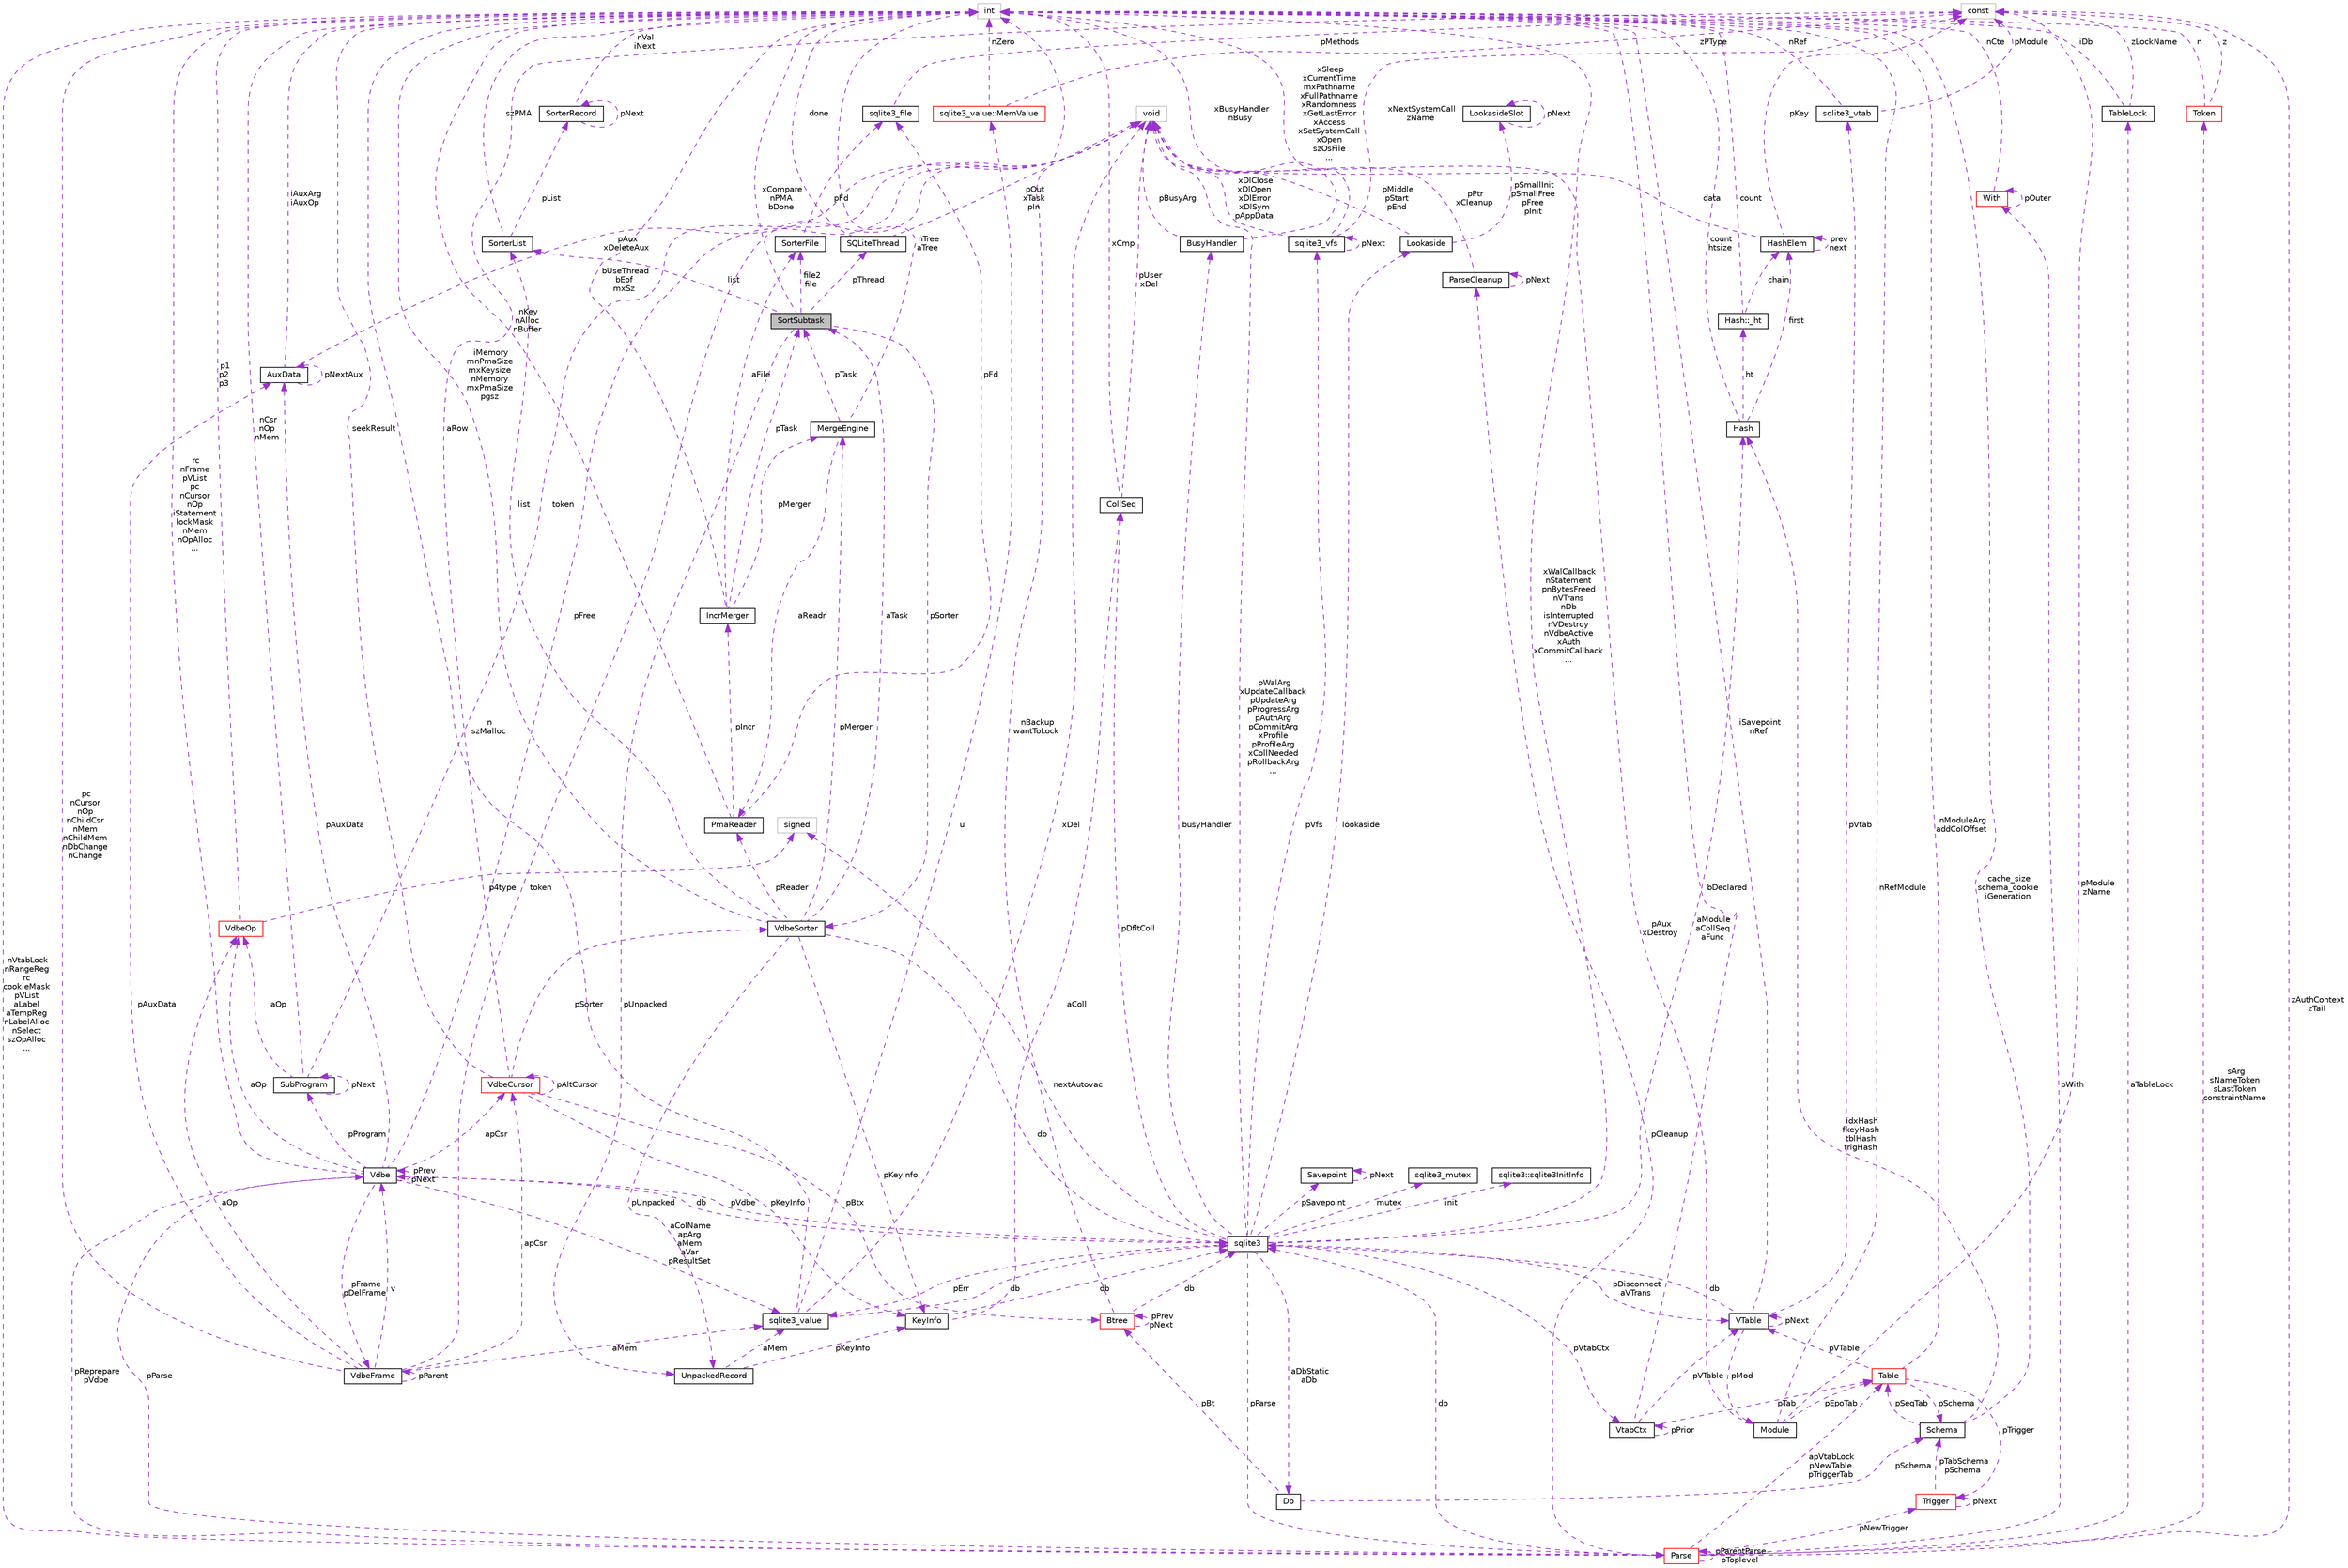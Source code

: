 digraph "SortSubtask"
{
 // LATEX_PDF_SIZE
  edge [fontname="Helvetica",fontsize="10",labelfontname="Helvetica",labelfontsize="10"];
  node [fontname="Helvetica",fontsize="10",shape=record];
  Node1 [label="SortSubtask",height=0.2,width=0.4,color="black", fillcolor="grey75", style="filled", fontcolor="black",tooltip=" "];
  Node2 -> Node1 [dir="back",color="darkorchid3",fontsize="10",style="dashed",label=" list" ,fontname="Helvetica"];
  Node2 [label="SorterList",height=0.2,width=0.4,color="black", fillcolor="white", style="filled",URL="$structSorterList.html",tooltip=" "];
  Node3 -> Node2 [dir="back",color="darkorchid3",fontsize="10",style="dashed",label=" pList" ,fontname="Helvetica"];
  Node3 [label="SorterRecord",height=0.2,width=0.4,color="black", fillcolor="white", style="filled",URL="$structSorterRecord.html",tooltip=" "];
  Node3 -> Node3 [dir="back",color="darkorchid3",fontsize="10",style="dashed",label=" pNext" ,fontname="Helvetica"];
  Node4 -> Node3 [dir="back",color="darkorchid3",fontsize="10",style="dashed",label=" nVal\niNext" ,fontname="Helvetica"];
  Node4 [label="int",height=0.2,width=0.4,color="grey75", fillcolor="white", style="filled",tooltip=" "];
  Node4 -> Node2 [dir="back",color="darkorchid3",fontsize="10",style="dashed",label=" szPMA" ,fontname="Helvetica"];
  Node4 -> Node1 [dir="back",color="darkorchid3",fontsize="10",style="dashed",label=" xCompare\nnPMA\nbDone" ,fontname="Helvetica"];
  Node5 -> Node1 [dir="back",color="darkorchid3",fontsize="10",style="dashed",label=" pSorter" ,fontname="Helvetica"];
  Node5 [label="VdbeSorter",height=0.2,width=0.4,color="black", fillcolor="white", style="filled",URL="$structVdbeSorter.html",tooltip=" "];
  Node2 -> Node5 [dir="back",color="darkorchid3",fontsize="10",style="dashed",label=" list" ,fontname="Helvetica"];
  Node6 -> Node5 [dir="back",color="darkorchid3",fontsize="10",style="dashed",label=" db" ,fontname="Helvetica"];
  Node6 [label="sqlite3",height=0.2,width=0.4,color="black", fillcolor="white", style="filled",URL="$structsqlite3.html",tooltip=" "];
  Node7 -> Node6 [dir="back",color="darkorchid3",fontsize="10",style="dashed",label=" pVdbe" ,fontname="Helvetica"];
  Node7 [label="Vdbe",height=0.2,width=0.4,color="black", fillcolor="white", style="filled",URL="$structVdbe.html",tooltip=" "];
  Node7 -> Node7 [dir="back",color="darkorchid3",fontsize="10",style="dashed",label=" pPrev\npNext" ,fontname="Helvetica"];
  Node6 -> Node7 [dir="back",color="darkorchid3",fontsize="10",style="dashed",label=" db" ,fontname="Helvetica"];
  Node8 -> Node7 [dir="back",color="darkorchid3",fontsize="10",style="dashed",label=" pFree" ,fontname="Helvetica"];
  Node8 [label="void",height=0.2,width=0.4,color="grey75", fillcolor="white", style="filled",tooltip=" "];
  Node9 -> Node7 [dir="back",color="darkorchid3",fontsize="10",style="dashed",label=" aColName\napArg\naMem\naVar\npResultSet" ,fontname="Helvetica"];
  Node9 [label="sqlite3_value",height=0.2,width=0.4,color="black", fillcolor="white", style="filled",URL="$structsqlite3__value.html",tooltip=" "];
  Node6 -> Node9 [dir="back",color="darkorchid3",fontsize="10",style="dashed",label=" db" ,fontname="Helvetica"];
  Node8 -> Node9 [dir="back",color="darkorchid3",fontsize="10",style="dashed",label=" xDel" ,fontname="Helvetica"];
  Node10 -> Node9 [dir="back",color="darkorchid3",fontsize="10",style="dashed",label=" u" ,fontname="Helvetica"];
  Node10 [label="sqlite3_value::MemValue",height=0.2,width=0.4,color="red", fillcolor="white", style="filled",URL="$unionsqlite3__value_1_1MemValue.html",tooltip=" "];
  Node4 -> Node10 [dir="back",color="darkorchid3",fontsize="10",style="dashed",label=" nZero" ,fontname="Helvetica"];
  Node11 -> Node10 [dir="back",color="darkorchid3",fontsize="10",style="dashed",label=" zPType" ,fontname="Helvetica"];
  Node11 [label="const",height=0.2,width=0.4,color="grey75", fillcolor="white", style="filled",tooltip=" "];
  Node4 -> Node9 [dir="back",color="darkorchid3",fontsize="10",style="dashed",label=" n\nszMalloc" ,fontname="Helvetica"];
  Node14 -> Node7 [dir="back",color="darkorchid3",fontsize="10",style="dashed",label=" pFrame\npDelFrame" ,fontname="Helvetica"];
  Node14 [label="VdbeFrame",height=0.2,width=0.4,color="black", fillcolor="white", style="filled",URL="$structVdbeFrame.html",tooltip=" "];
  Node7 -> Node14 [dir="back",color="darkorchid3",fontsize="10",style="dashed",label=" v" ,fontname="Helvetica"];
  Node8 -> Node14 [dir="back",color="darkorchid3",fontsize="10",style="dashed",label=" token" ,fontname="Helvetica"];
  Node9 -> Node14 [dir="back",color="darkorchid3",fontsize="10",style="dashed",label=" aMem" ,fontname="Helvetica"];
  Node14 -> Node14 [dir="back",color="darkorchid3",fontsize="10",style="dashed",label=" pParent" ,fontname="Helvetica"];
  Node4 -> Node14 [dir="back",color="darkorchid3",fontsize="10",style="dashed",label=" pc\nnCursor\nnOp\nnChildCsr\nnMem\nnChildMem\nnDbChange\nnChange" ,fontname="Helvetica"];
  Node15 -> Node14 [dir="back",color="darkorchid3",fontsize="10",style="dashed",label=" pAuxData" ,fontname="Helvetica"];
  Node15 [label="AuxData",height=0.2,width=0.4,color="black", fillcolor="white", style="filled",URL="$structAuxData.html",tooltip=" "];
  Node8 -> Node15 [dir="back",color="darkorchid3",fontsize="10",style="dashed",label=" pAux\nxDeleteAux" ,fontname="Helvetica"];
  Node4 -> Node15 [dir="back",color="darkorchid3",fontsize="10",style="dashed",label=" iAuxArg\niAuxOp" ,fontname="Helvetica"];
  Node15 -> Node15 [dir="back",color="darkorchid3",fontsize="10",style="dashed",label=" pNextAux" ,fontname="Helvetica"];
  Node16 -> Node14 [dir="back",color="darkorchid3",fontsize="10",style="dashed",label=" apCsr" ,fontname="Helvetica"];
  Node16 [label="VdbeCursor",height=0.2,width=0.4,color="red", fillcolor="white", style="filled",URL="$structVdbeCursor.html",tooltip=" "];
  Node4 -> Node16 [dir="back",color="darkorchid3",fontsize="10",style="dashed",label=" seekResult" ,fontname="Helvetica"];
  Node16 -> Node16 [dir="back",color="darkorchid3",fontsize="10",style="dashed",label=" pAltCursor" ,fontname="Helvetica"];
  Node35 -> Node16 [dir="back",color="darkorchid3",fontsize="10",style="dashed",label=" pKeyInfo" ,fontname="Helvetica"];
  Node35 [label="KeyInfo",height=0.2,width=0.4,color="black", fillcolor="white", style="filled",URL="$structKeyInfo.html",tooltip=" "];
  Node6 -> Node35 [dir="back",color="darkorchid3",fontsize="10",style="dashed",label=" db" ,fontname="Helvetica"];
  Node36 -> Node35 [dir="back",color="darkorchid3",fontsize="10",style="dashed",label=" aColl" ,fontname="Helvetica"];
  Node36 [label="CollSeq",height=0.2,width=0.4,color="black", fillcolor="white", style="filled",URL="$structCollSeq.html",tooltip=" "];
  Node8 -> Node36 [dir="back",color="darkorchid3",fontsize="10",style="dashed",label=" pUser\nxDel" ,fontname="Helvetica"];
  Node4 -> Node36 [dir="back",color="darkorchid3",fontsize="10",style="dashed",label=" xCmp" ,fontname="Helvetica"];
  Node5 -> Node16 [dir="back",color="darkorchid3",fontsize="10",style="dashed",label=" pSorter" ,fontname="Helvetica"];
  Node23 -> Node16 [dir="back",color="darkorchid3",fontsize="10",style="dashed",label=" pBtx" ,fontname="Helvetica"];
  Node23 [label="Btree",height=0.2,width=0.4,color="red", fillcolor="white", style="filled",URL="$structBtree.html",tooltip=" "];
  Node6 -> Node23 [dir="back",color="darkorchid3",fontsize="10",style="dashed",label=" db" ,fontname="Helvetica"];
  Node4 -> Node23 [dir="back",color="darkorchid3",fontsize="10",style="dashed",label=" nBackup\nwantToLock" ,fontname="Helvetica"];
  Node23 -> Node23 [dir="back",color="darkorchid3",fontsize="10",style="dashed",label=" pPrev\npNext" ,fontname="Helvetica"];
  Node11 -> Node16 [dir="back",color="darkorchid3",fontsize="10",style="dashed",label=" aRow" ,fontname="Helvetica"];
  Node39 -> Node14 [dir="back",color="darkorchid3",fontsize="10",style="dashed",label=" aOp" ,fontname="Helvetica"];
  Node39 [label="VdbeOp",height=0.2,width=0.4,color="red", fillcolor="white", style="filled",URL="$structVdbeOp.html",tooltip=" "];
  Node4 -> Node39 [dir="back",color="darkorchid3",fontsize="10",style="dashed",label=" p1\np2\np3" ,fontname="Helvetica"];
  Node72 -> Node39 [dir="back",color="darkorchid3",fontsize="10",style="dashed",label=" p4type" ,fontname="Helvetica"];
  Node72 [label="signed",height=0.2,width=0.4,color="grey75", fillcolor="white", style="filled",tooltip=" "];
  Node4 -> Node7 [dir="back",color="darkorchid3",fontsize="10",style="dashed",label=" rc\nnFrame\npVList\npc\nnCursor\nnOp\niStatement\nlockMask\nnMem\nnOpAlloc\n..." ,fontname="Helvetica"];
  Node15 -> Node7 [dir="back",color="darkorchid3",fontsize="10",style="dashed",label=" pAuxData" ,fontname="Helvetica"];
  Node70 -> Node7 [dir="back",color="darkorchid3",fontsize="10",style="dashed",label=" pProgram" ,fontname="Helvetica"];
  Node70 [label="SubProgram",height=0.2,width=0.4,color="black", fillcolor="white", style="filled",URL="$structSubProgram.html",tooltip=" "];
  Node8 -> Node70 [dir="back",color="darkorchid3",fontsize="10",style="dashed",label=" token" ,fontname="Helvetica"];
  Node4 -> Node70 [dir="back",color="darkorchid3",fontsize="10",style="dashed",label=" nCsr\nnOp\nnMem" ,fontname="Helvetica"];
  Node70 -> Node70 [dir="back",color="darkorchid3",fontsize="10",style="dashed",label=" pNext" ,fontname="Helvetica"];
  Node39 -> Node70 [dir="back",color="darkorchid3",fontsize="10",style="dashed",label=" aOp" ,fontname="Helvetica"];
  Node16 -> Node7 [dir="back",color="darkorchid3",fontsize="10",style="dashed",label=" apCsr" ,fontname="Helvetica"];
  Node73 -> Node7 [dir="back",color="darkorchid3",fontsize="10",style="dashed",label=" pParse" ,fontname="Helvetica"];
  Node73 [label="Parse",height=0.2,width=0.4,color="red", fillcolor="white", style="filled",URL="$structParse.html",tooltip=" "];
  Node7 -> Node73 [dir="back",color="darkorchid3",fontsize="10",style="dashed",label=" pReprepare\npVdbe" ,fontname="Helvetica"];
  Node6 -> Node73 [dir="back",color="darkorchid3",fontsize="10",style="dashed",label=" db" ,fontname="Helvetica"];
  Node74 -> Node73 [dir="back",color="darkorchid3",fontsize="10",style="dashed",label=" pCleanup" ,fontname="Helvetica"];
  Node74 [label="ParseCleanup",height=0.2,width=0.4,color="black", fillcolor="white", style="filled",URL="$structParseCleanup.html",tooltip=" "];
  Node74 -> Node74 [dir="back",color="darkorchid3",fontsize="10",style="dashed",label=" pNext" ,fontname="Helvetica"];
  Node8 -> Node74 [dir="back",color="darkorchid3",fontsize="10",style="dashed",label=" pPtr\nxCleanup" ,fontname="Helvetica"];
  Node75 -> Node73 [dir="back",color="darkorchid3",fontsize="10",style="dashed",label=" aTableLock" ,fontname="Helvetica"];
  Node75 [label="TableLock",height=0.2,width=0.4,color="black", fillcolor="white", style="filled",URL="$structTableLock.html",tooltip=" "];
  Node4 -> Node75 [dir="back",color="darkorchid3",fontsize="10",style="dashed",label=" iDb" ,fontname="Helvetica"];
  Node11 -> Node75 [dir="back",color="darkorchid3",fontsize="10",style="dashed",label=" zLockName" ,fontname="Helvetica"];
  Node76 -> Node73 [dir="back",color="darkorchid3",fontsize="10",style="dashed",label=" sArg\nsNameToken\nsLastToken\nconstraintName" ,fontname="Helvetica"];
  Node76 [label="Token",height=0.2,width=0.4,color="red", fillcolor="white", style="filled",URL="$classToken.html",tooltip=" "];
  Node4 -> Node76 [dir="back",color="darkorchid3",fontsize="10",style="dashed",label=" n" ,fontname="Helvetica"];
  Node11 -> Node76 [dir="back",color="darkorchid3",fontsize="10",style="dashed",label=" z" ,fontname="Helvetica"];
  Node56 -> Node73 [dir="back",color="darkorchid3",fontsize="10",style="dashed",label=" pWith" ,fontname="Helvetica"];
  Node56 [label="With",height=0.2,width=0.4,color="red", fillcolor="white", style="filled",URL="$structWith.html",tooltip=" "];
  Node56 -> Node56 [dir="back",color="darkorchid3",fontsize="10",style="dashed",label=" pOuter" ,fontname="Helvetica"];
  Node4 -> Node56 [dir="back",color="darkorchid3",fontsize="10",style="dashed",label=" nCte" ,fontname="Helvetica"];
  Node4 -> Node73 [dir="back",color="darkorchid3",fontsize="10",style="dashed",label=" nVtabLock\nnRangeReg\nrc\ncookieMask\npVList\naLabel\naTempReg\nnLabelAlloc\nnSelect\nszOpAlloc\n..." ,fontname="Helvetica"];
  Node43 -> Node73 [dir="back",color="darkorchid3",fontsize="10",style="dashed",label=" apVtabLock\npNewTable\npTriggerTab" ,fontname="Helvetica"];
  Node43 [label="Table",height=0.2,width=0.4,color="red", fillcolor="white", style="filled",URL="$structTable.html",tooltip=" "];
  Node44 -> Node43 [dir="back",color="darkorchid3",fontsize="10",style="dashed",label=" pSchema" ,fontname="Helvetica"];
  Node44 [label="Schema",height=0.2,width=0.4,color="black", fillcolor="white", style="filled",URL="$structSchema.html",tooltip=" "];
  Node4 -> Node44 [dir="back",color="darkorchid3",fontsize="10",style="dashed",label=" cache_size\nschema_cookie\niGeneration" ,fontname="Helvetica"];
  Node43 -> Node44 [dir="back",color="darkorchid3",fontsize="10",style="dashed",label=" pSeqTab" ,fontname="Helvetica"];
  Node45 -> Node44 [dir="back",color="darkorchid3",fontsize="10",style="dashed",label=" idxHash\nfkeyHash\ntblHash\ntrigHash" ,fontname="Helvetica"];
  Node45 [label="Hash",height=0.2,width=0.4,color="black", fillcolor="white", style="filled",URL="$structHash.html",tooltip=" "];
  Node46 -> Node45 [dir="back",color="darkorchid3",fontsize="10",style="dashed",label=" ht" ,fontname="Helvetica"];
  Node46 [label="Hash::_ht",height=0.2,width=0.4,color="black", fillcolor="white", style="filled",URL="$structHash_1_1__ht.html",tooltip=" "];
  Node4 -> Node46 [dir="back",color="darkorchid3",fontsize="10",style="dashed",label=" count" ,fontname="Helvetica"];
  Node47 -> Node46 [dir="back",color="darkorchid3",fontsize="10",style="dashed",label=" chain" ,fontname="Helvetica"];
  Node47 [label="HashElem",height=0.2,width=0.4,color="black", fillcolor="white", style="filled",URL="$structHashElem.html",tooltip=" "];
  Node8 -> Node47 [dir="back",color="darkorchid3",fontsize="10",style="dashed",label=" data" ,fontname="Helvetica"];
  Node47 -> Node47 [dir="back",color="darkorchid3",fontsize="10",style="dashed",label=" prev\nnext" ,fontname="Helvetica"];
  Node11 -> Node47 [dir="back",color="darkorchid3",fontsize="10",style="dashed",label=" pKey" ,fontname="Helvetica"];
  Node4 -> Node45 [dir="back",color="darkorchid3",fontsize="10",style="dashed",label=" count\nhtsize" ,fontname="Helvetica"];
  Node47 -> Node45 [dir="back",color="darkorchid3",fontsize="10",style="dashed",label=" first" ,fontname="Helvetica"];
  Node41 -> Node43 [dir="back",color="darkorchid3",fontsize="10",style="dashed",label=" pVTable" ,fontname="Helvetica"];
  Node41 [label="VTable",height=0.2,width=0.4,color="black", fillcolor="white", style="filled",URL="$structVTable.html",tooltip=" "];
  Node6 -> Node41 [dir="back",color="darkorchid3",fontsize="10",style="dashed",label=" db" ,fontname="Helvetica"];
  Node41 -> Node41 [dir="back",color="darkorchid3",fontsize="10",style="dashed",label=" pNext" ,fontname="Helvetica"];
  Node4 -> Node41 [dir="back",color="darkorchid3",fontsize="10",style="dashed",label=" iSavepoint\nnRef" ,fontname="Helvetica"];
  Node42 -> Node41 [dir="back",color="darkorchid3",fontsize="10",style="dashed",label=" pMod" ,fontname="Helvetica"];
  Node42 [label="Module",height=0.2,width=0.4,color="black", fillcolor="white", style="filled",URL="$structModule.html",tooltip=" "];
  Node8 -> Node42 [dir="back",color="darkorchid3",fontsize="10",style="dashed",label=" pAux\nxDestroy" ,fontname="Helvetica"];
  Node4 -> Node42 [dir="back",color="darkorchid3",fontsize="10",style="dashed",label=" nRefModule" ,fontname="Helvetica"];
  Node43 -> Node42 [dir="back",color="darkorchid3",fontsize="10",style="dashed",label=" pEpoTab" ,fontname="Helvetica"];
  Node11 -> Node42 [dir="back",color="darkorchid3",fontsize="10",style="dashed",label=" pModule\nzName" ,fontname="Helvetica"];
  Node38 -> Node41 [dir="back",color="darkorchid3",fontsize="10",style="dashed",label=" pVtab" ,fontname="Helvetica"];
  Node38 [label="sqlite3_vtab",height=0.2,width=0.4,color="black", fillcolor="white", style="filled",URL="$structsqlite3__vtab.html",tooltip=" "];
  Node4 -> Node38 [dir="back",color="darkorchid3",fontsize="10",style="dashed",label=" nRef" ,fontname="Helvetica"];
  Node11 -> Node38 [dir="back",color="darkorchid3",fontsize="10",style="dashed",label=" pModule" ,fontname="Helvetica"];
  Node4 -> Node43 [dir="back",color="darkorchid3",fontsize="10",style="dashed",label=" nModuleArg\naddColOffset" ,fontname="Helvetica"];
  Node67 -> Node43 [dir="back",color="darkorchid3",fontsize="10",style="dashed",label=" pTrigger" ,fontname="Helvetica"];
  Node67 [label="Trigger",height=0.2,width=0.4,color="red", fillcolor="white", style="filled",URL="$structTrigger.html",tooltip=" "];
  Node44 -> Node67 [dir="back",color="darkorchid3",fontsize="10",style="dashed",label=" pTabSchema\npSchema" ,fontname="Helvetica"];
  Node67 -> Node67 [dir="back",color="darkorchid3",fontsize="10",style="dashed",label=" pNext" ,fontname="Helvetica"];
  Node67 -> Node73 [dir="back",color="darkorchid3",fontsize="10",style="dashed",label=" pNewTrigger" ,fontname="Helvetica"];
  Node11 -> Node73 [dir="back",color="darkorchid3",fontsize="10",style="dashed",label=" zAuthContext\nzTail" ,fontname="Helvetica"];
  Node73 -> Node73 [dir="back",color="darkorchid3",fontsize="10",style="dashed",label=" pParentParse\npToplevel" ,fontname="Helvetica"];
  Node39 -> Node7 [dir="back",color="darkorchid3",fontsize="10",style="dashed",label=" aOp" ,fontname="Helvetica"];
  Node94 -> Node6 [dir="back",color="darkorchid3",fontsize="10",style="dashed",label=" pSavepoint" ,fontname="Helvetica"];
  Node94 [label="Savepoint",height=0.2,width=0.4,color="black", fillcolor="white", style="filled",URL="$structSavepoint.html",tooltip=" "];
  Node94 -> Node94 [dir="back",color="darkorchid3",fontsize="10",style="dashed",label=" pNext" ,fontname="Helvetica"];
  Node8 -> Node6 [dir="back",color="darkorchid3",fontsize="10",style="dashed",label=" pWalArg\nxUpdateCallback\npUpdateArg\npProgressArg\npAuthArg\npCommitArg\nxProfile\npProfileArg\nxCollNeeded\npRollbackArg\n..." ,fontname="Helvetica"];
  Node95 -> Node6 [dir="back",color="darkorchid3",fontsize="10",style="dashed",label=" lookaside" ,fontname="Helvetica"];
  Node95 [label="Lookaside",height=0.2,width=0.4,color="black", fillcolor="white", style="filled",URL="$structLookaside.html",tooltip=" "];
  Node8 -> Node95 [dir="back",color="darkorchid3",fontsize="10",style="dashed",label=" pMiddle\npStart\npEnd" ,fontname="Helvetica"];
  Node96 -> Node95 [dir="back",color="darkorchid3",fontsize="10",style="dashed",label=" pSmallInit\npSmallFree\npFree\npInit" ,fontname="Helvetica"];
  Node96 [label="LookasideSlot",height=0.2,width=0.4,color="black", fillcolor="white", style="filled",URL="$structLookasideSlot.html",tooltip=" "];
  Node96 -> Node96 [dir="back",color="darkorchid3",fontsize="10",style="dashed",label=" pNext" ,fontname="Helvetica"];
  Node9 -> Node6 [dir="back",color="darkorchid3",fontsize="10",style="dashed",label=" pErr" ,fontname="Helvetica"];
  Node21 -> Node6 [dir="back",color="darkorchid3",fontsize="10",style="dashed",label=" mutex" ,fontname="Helvetica"];
  Node21 [label="sqlite3_mutex",height=0.2,width=0.4,color="black", fillcolor="white", style="filled",URL="$structsqlite3__mutex.html",tooltip=" "];
  Node31 -> Node6 [dir="back",color="darkorchid3",fontsize="10",style="dashed",label=" pVfs" ,fontname="Helvetica"];
  Node31 [label="sqlite3_vfs",height=0.2,width=0.4,color="black", fillcolor="white", style="filled",URL="$structsqlite3__vfs.html",tooltip=" "];
  Node8 -> Node31 [dir="back",color="darkorchid3",fontsize="10",style="dashed",label=" xDlClose\nxDlOpen\nxDlError\nxDlSym\npAppData" ,fontname="Helvetica"];
  Node31 -> Node31 [dir="back",color="darkorchid3",fontsize="10",style="dashed",label=" pNext" ,fontname="Helvetica"];
  Node4 -> Node31 [dir="back",color="darkorchid3",fontsize="10",style="dashed",label=" xSleep\nxCurrentTime\nmxPathname\nxFullPathname\nxRandomness\nxGetLastError\nxAccess\nxSetSystemCall\nxOpen\nszOsFile\n..." ,fontname="Helvetica"];
  Node11 -> Node31 [dir="back",color="darkorchid3",fontsize="10",style="dashed",label=" xNextSystemCall\nzName" ,fontname="Helvetica"];
  Node97 -> Node6 [dir="back",color="darkorchid3",fontsize="10",style="dashed",label=" init" ,fontname="Helvetica"];
  Node97 [label="sqlite3::sqlite3InitInfo",height=0.2,width=0.4,color="black", fillcolor="white", style="filled",URL="$structsqlite3_1_1sqlite3InitInfo.html",tooltip=" "];
  Node98 -> Node6 [dir="back",color="darkorchid3",fontsize="10",style="dashed",label=" busyHandler" ,fontname="Helvetica"];
  Node98 [label="BusyHandler",height=0.2,width=0.4,color="black", fillcolor="white", style="filled",URL="$structBusyHandler.html",tooltip=" "];
  Node8 -> Node98 [dir="back",color="darkorchid3",fontsize="10",style="dashed",label=" pBusyArg" ,fontname="Helvetica"];
  Node4 -> Node98 [dir="back",color="darkorchid3",fontsize="10",style="dashed",label=" xBusyHandler\nnBusy" ,fontname="Helvetica"];
  Node99 -> Node6 [dir="back",color="darkorchid3",fontsize="10",style="dashed",label=" pVtabCtx" ,fontname="Helvetica"];
  Node99 [label="VtabCtx",height=0.2,width=0.4,color="black", fillcolor="white", style="filled",URL="$structVtabCtx.html",tooltip=" "];
  Node99 -> Node99 [dir="back",color="darkorchid3",fontsize="10",style="dashed",label=" pPrior" ,fontname="Helvetica"];
  Node4 -> Node99 [dir="back",color="darkorchid3",fontsize="10",style="dashed",label=" bDeclared" ,fontname="Helvetica"];
  Node41 -> Node99 [dir="back",color="darkorchid3",fontsize="10",style="dashed",label=" pVTable" ,fontname="Helvetica"];
  Node43 -> Node99 [dir="back",color="darkorchid3",fontsize="10",style="dashed",label=" pTab" ,fontname="Helvetica"];
  Node36 -> Node6 [dir="back",color="darkorchid3",fontsize="10",style="dashed",label=" pDfltColl" ,fontname="Helvetica"];
  Node41 -> Node6 [dir="back",color="darkorchid3",fontsize="10",style="dashed",label=" pDisconnect\naVTrans" ,fontname="Helvetica"];
  Node4 -> Node6 [dir="back",color="darkorchid3",fontsize="10",style="dashed",label=" xWalCallback\nnStatement\npnBytesFreed\nnVTrans\nnDb\nisInterrupted\nnVDestroy\nnVdbeActive\nxAuth\nxCommitCallback\n..." ,fontname="Helvetica"];
  Node72 -> Node6 [dir="back",color="darkorchid3",fontsize="10",style="dashed",label=" nextAutovac" ,fontname="Helvetica"];
  Node100 -> Node6 [dir="back",color="darkorchid3",fontsize="10",style="dashed",label=" aDbStatic\naDb" ,fontname="Helvetica"];
  Node100 [label="Db",height=0.2,width=0.4,color="black", fillcolor="white", style="filled",URL="$structDb.html",tooltip=" "];
  Node44 -> Node100 [dir="back",color="darkorchid3",fontsize="10",style="dashed",label=" pSchema" ,fontname="Helvetica"];
  Node23 -> Node100 [dir="back",color="darkorchid3",fontsize="10",style="dashed",label=" pBt" ,fontname="Helvetica"];
  Node45 -> Node6 [dir="back",color="darkorchid3",fontsize="10",style="dashed",label=" aModule\naCollSeq\naFunc" ,fontname="Helvetica"];
  Node73 -> Node6 [dir="back",color="darkorchid3",fontsize="10",style="dashed",label=" pParse" ,fontname="Helvetica"];
  Node101 -> Node5 [dir="back",color="darkorchid3",fontsize="10",style="dashed",label=" pMerger" ,fontname="Helvetica"];
  Node101 [label="MergeEngine",height=0.2,width=0.4,color="black", fillcolor="white", style="filled",URL="$structMergeEngine.html",tooltip=" "];
  Node102 -> Node101 [dir="back",color="darkorchid3",fontsize="10",style="dashed",label=" aReadr" ,fontname="Helvetica"];
  Node102 [label="PmaReader",height=0.2,width=0.4,color="black", fillcolor="white", style="filled",URL="$structPmaReader.html",tooltip=" "];
  Node30 -> Node102 [dir="back",color="darkorchid3",fontsize="10",style="dashed",label=" pFd" ,fontname="Helvetica"];
  Node30 [label="sqlite3_file",height=0.2,width=0.4,color="black", fillcolor="white", style="filled",URL="$structsqlite3__file.html",tooltip=" "];
  Node11 -> Node30 [dir="back",color="darkorchid3",fontsize="10",style="dashed",label=" pMethods" ,fontname="Helvetica"];
  Node4 -> Node102 [dir="back",color="darkorchid3",fontsize="10",style="dashed",label=" nKey\nnAlloc\nnBuffer" ,fontname="Helvetica"];
  Node103 -> Node102 [dir="back",color="darkorchid3",fontsize="10",style="dashed",label=" pIncr" ,fontname="Helvetica"];
  Node103 [label="IncrMerger",height=0.2,width=0.4,color="black", fillcolor="white", style="filled",URL="$structIncrMerger.html",tooltip=" "];
  Node101 -> Node103 [dir="back",color="darkorchid3",fontsize="10",style="dashed",label=" pMerger" ,fontname="Helvetica"];
  Node4 -> Node103 [dir="back",color="darkorchid3",fontsize="10",style="dashed",label=" bUseThread\nbEof\nmxSz" ,fontname="Helvetica"];
  Node104 -> Node103 [dir="back",color="darkorchid3",fontsize="10",style="dashed",label=" aFile" ,fontname="Helvetica"];
  Node104 [label="SorterFile",height=0.2,width=0.4,color="black", fillcolor="white", style="filled",URL="$structSorterFile.html",tooltip=" "];
  Node30 -> Node104 [dir="back",color="darkorchid3",fontsize="10",style="dashed",label=" pFd" ,fontname="Helvetica"];
  Node1 -> Node103 [dir="back",color="darkorchid3",fontsize="10",style="dashed",label=" pTask" ,fontname="Helvetica"];
  Node4 -> Node101 [dir="back",color="darkorchid3",fontsize="10",style="dashed",label=" nTree\naTree" ,fontname="Helvetica"];
  Node1 -> Node101 [dir="back",color="darkorchid3",fontsize="10",style="dashed",label=" pTask" ,fontname="Helvetica"];
  Node102 -> Node5 [dir="back",color="darkorchid3",fontsize="10",style="dashed",label=" pReader" ,fontname="Helvetica"];
  Node4 -> Node5 [dir="back",color="darkorchid3",fontsize="10",style="dashed",label=" iMemory\nmnPmaSize\nmxKeysize\nnMemory\nmxPmaSize\npgsz" ,fontname="Helvetica"];
  Node35 -> Node5 [dir="back",color="darkorchid3",fontsize="10",style="dashed",label=" pKeyInfo" ,fontname="Helvetica"];
  Node105 -> Node5 [dir="back",color="darkorchid3",fontsize="10",style="dashed",label=" pUnpacked" ,fontname="Helvetica"];
  Node105 [label="UnpackedRecord",height=0.2,width=0.4,color="black", fillcolor="white", style="filled",URL="$structUnpackedRecord.html",tooltip=" "];
  Node9 -> Node105 [dir="back",color="darkorchid3",fontsize="10",style="dashed",label=" aMem" ,fontname="Helvetica"];
  Node35 -> Node105 [dir="back",color="darkorchid3",fontsize="10",style="dashed",label=" pKeyInfo" ,fontname="Helvetica"];
  Node1 -> Node5 [dir="back",color="darkorchid3",fontsize="10",style="dashed",label=" aTask" ,fontname="Helvetica"];
  Node106 -> Node1 [dir="back",color="darkorchid3",fontsize="10",style="dashed",label=" pThread" ,fontname="Helvetica"];
  Node106 [label="SQLiteThread",height=0.2,width=0.4,color="black", fillcolor="white", style="filled",URL="$structSQLiteThread.html",tooltip=" "];
  Node8 -> Node106 [dir="back",color="darkorchid3",fontsize="10",style="dashed",label=" pOut\nxTask\npIn" ,fontname="Helvetica"];
  Node4 -> Node106 [dir="back",color="darkorchid3",fontsize="10",style="dashed",label=" done" ,fontname="Helvetica"];
  Node105 -> Node1 [dir="back",color="darkorchid3",fontsize="10",style="dashed",label=" pUnpacked" ,fontname="Helvetica"];
  Node104 -> Node1 [dir="back",color="darkorchid3",fontsize="10",style="dashed",label=" file2\nfile" ,fontname="Helvetica"];
}
